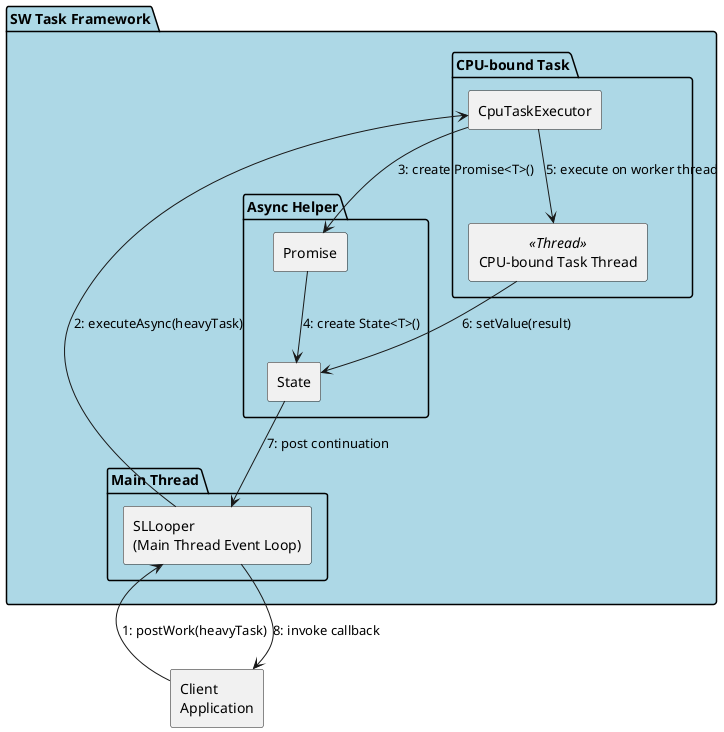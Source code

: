@startuml
'title "SW Task Framework - postWork() for Heavy Tasks (Worker Thread)"

rectangle "Client\nApplication" as Client

package "SW Task Framework" #LightBlue {
    
    package "Main Thread" {
        rectangle "SLLooper\n(Main Thread Event Loop)" as Looper
    }
    
    package "CPU-bound Task" {
        rectangle "CpuTaskExecutor" as CpuExec
        rectangle "CPU-bound Task Thread" as WorkerThread <<Thread>>
    }
    
    package "Async Helper" {
        rectangle "Promise" as Promise
        rectangle "State" as State
    }
}

' Heavy Task Flow (Isolated Worker Thread)
Client --> Looper : "1: postWork(heavyTask)"
Looper --> CpuExec : "2: executeAsync(heavyTask)"
CpuExec --> Promise : "3: create Promise<T>()"
Promise --> State : "4: create State<T>()"
CpuExec --> WorkerThread : "5: execute on worker thread"
WorkerThread --> State : "6: setValue(result)"
State --> Looper : "7: post continuation"
Looper --> Client : "8: invoke callback"

@enduml